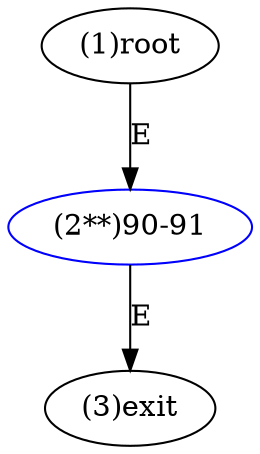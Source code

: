 digraph "" { 
1[ label="(1)root"];
2[ label="(2**)90-91",color=blue];
3[ label="(3)exit"];
1->2[ label="E"];
2->3[ label="E"];
}